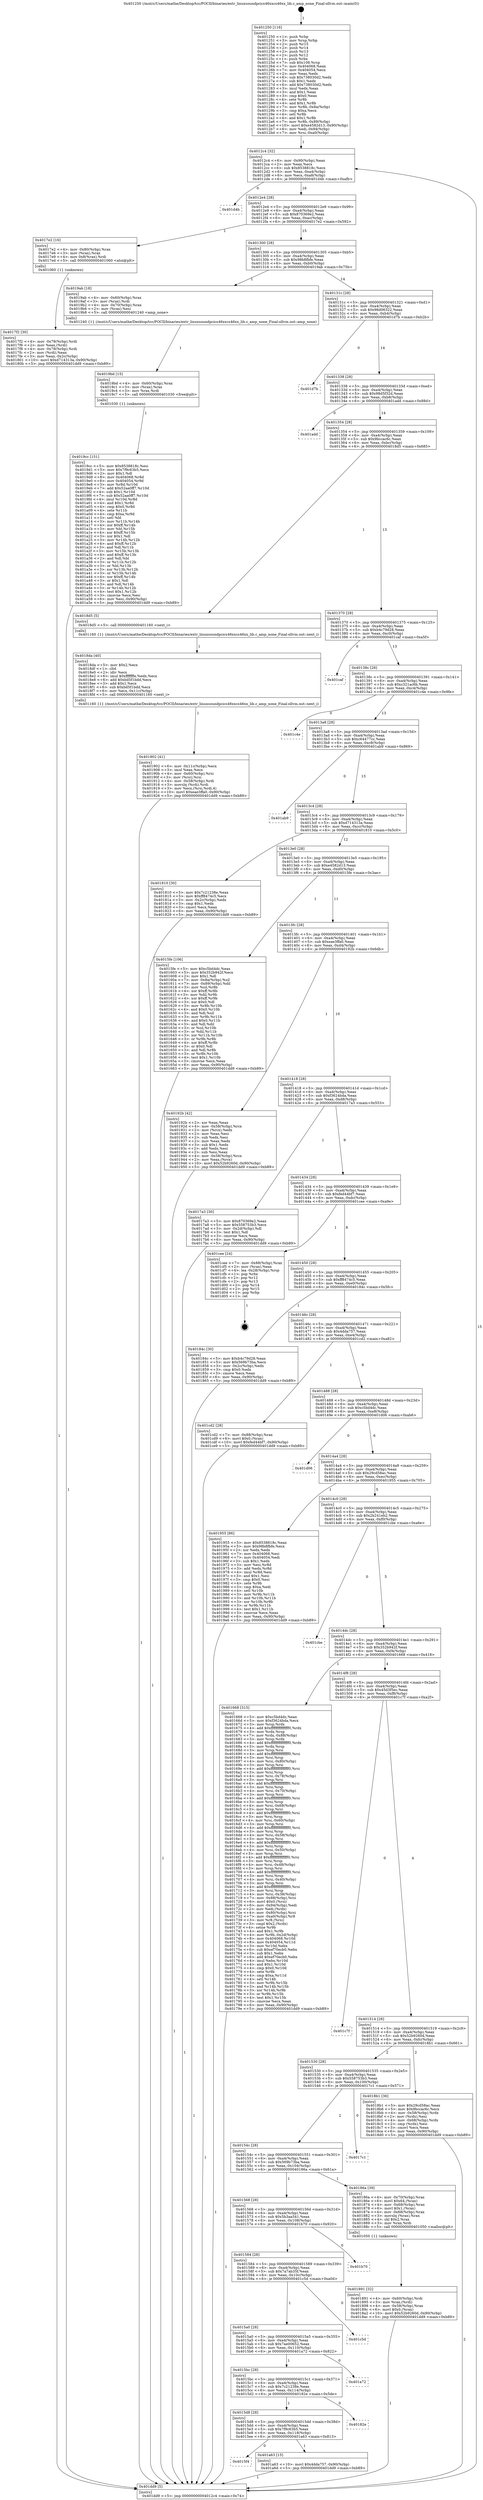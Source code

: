 digraph "0x401250" {
  label = "0x401250 (/mnt/c/Users/mathe/Desktop/tcc/POCII/binaries/extr_linuxsoundpcics46xxcs46xx_lib.c_amp_none_Final-ollvm.out::main(0))"
  labelloc = "t"
  node[shape=record]

  Entry [label="",width=0.3,height=0.3,shape=circle,fillcolor=black,style=filled]
  "0x4012c4" [label="{
     0x4012c4 [32]\l
     | [instrs]\l
     &nbsp;&nbsp;0x4012c4 \<+6\>: mov -0x90(%rbp),%eax\l
     &nbsp;&nbsp;0x4012ca \<+2\>: mov %eax,%ecx\l
     &nbsp;&nbsp;0x4012cc \<+6\>: sub $0x8538818c,%ecx\l
     &nbsp;&nbsp;0x4012d2 \<+6\>: mov %eax,-0xa4(%rbp)\l
     &nbsp;&nbsp;0x4012d8 \<+6\>: mov %ecx,-0xa8(%rbp)\l
     &nbsp;&nbsp;0x4012de \<+6\>: je 0000000000401d4b \<main+0xafb\>\l
  }"]
  "0x401d4b" [label="{
     0x401d4b\l
  }", style=dashed]
  "0x4012e4" [label="{
     0x4012e4 [28]\l
     | [instrs]\l
     &nbsp;&nbsp;0x4012e4 \<+5\>: jmp 00000000004012e9 \<main+0x99\>\l
     &nbsp;&nbsp;0x4012e9 \<+6\>: mov -0xa4(%rbp),%eax\l
     &nbsp;&nbsp;0x4012ef \<+5\>: sub $0x870369e2,%eax\l
     &nbsp;&nbsp;0x4012f4 \<+6\>: mov %eax,-0xac(%rbp)\l
     &nbsp;&nbsp;0x4012fa \<+6\>: je 00000000004017e2 \<main+0x592\>\l
  }"]
  Exit [label="",width=0.3,height=0.3,shape=circle,fillcolor=black,style=filled,peripheries=2]
  "0x4017e2" [label="{
     0x4017e2 [16]\l
     | [instrs]\l
     &nbsp;&nbsp;0x4017e2 \<+4\>: mov -0x80(%rbp),%rax\l
     &nbsp;&nbsp;0x4017e6 \<+3\>: mov (%rax),%rax\l
     &nbsp;&nbsp;0x4017e9 \<+4\>: mov 0x8(%rax),%rdi\l
     &nbsp;&nbsp;0x4017ed \<+5\>: call 0000000000401060 \<atoi@plt\>\l
     | [calls]\l
     &nbsp;&nbsp;0x401060 \{1\} (unknown)\l
  }"]
  "0x401300" [label="{
     0x401300 [28]\l
     | [instrs]\l
     &nbsp;&nbsp;0x401300 \<+5\>: jmp 0000000000401305 \<main+0xb5\>\l
     &nbsp;&nbsp;0x401305 \<+6\>: mov -0xa4(%rbp),%eax\l
     &nbsp;&nbsp;0x40130b \<+5\>: sub $0x98b8fbfe,%eax\l
     &nbsp;&nbsp;0x401310 \<+6\>: mov %eax,-0xb0(%rbp)\l
     &nbsp;&nbsp;0x401316 \<+6\>: je 00000000004019ab \<main+0x75b\>\l
  }"]
  "0x4015f4" [label="{
     0x4015f4\l
  }", style=dashed]
  "0x4019ab" [label="{
     0x4019ab [18]\l
     | [instrs]\l
     &nbsp;&nbsp;0x4019ab \<+4\>: mov -0x60(%rbp),%rax\l
     &nbsp;&nbsp;0x4019af \<+3\>: mov (%rax),%rdi\l
     &nbsp;&nbsp;0x4019b2 \<+4\>: mov -0x70(%rbp),%rax\l
     &nbsp;&nbsp;0x4019b6 \<+2\>: mov (%rax),%esi\l
     &nbsp;&nbsp;0x4019b8 \<+5\>: call 0000000000401240 \<amp_none\>\l
     | [calls]\l
     &nbsp;&nbsp;0x401240 \{1\} (/mnt/c/Users/mathe/Desktop/tcc/POCII/binaries/extr_linuxsoundpcics46xxcs46xx_lib.c_amp_none_Final-ollvm.out::amp_none)\l
  }"]
  "0x40131c" [label="{
     0x40131c [28]\l
     | [instrs]\l
     &nbsp;&nbsp;0x40131c \<+5\>: jmp 0000000000401321 \<main+0xd1\>\l
     &nbsp;&nbsp;0x401321 \<+6\>: mov -0xa4(%rbp),%eax\l
     &nbsp;&nbsp;0x401327 \<+5\>: sub $0x98d06322,%eax\l
     &nbsp;&nbsp;0x40132c \<+6\>: mov %eax,-0xb4(%rbp)\l
     &nbsp;&nbsp;0x401332 \<+6\>: je 0000000000401d7b \<main+0xb2b\>\l
  }"]
  "0x401a63" [label="{
     0x401a63 [15]\l
     | [instrs]\l
     &nbsp;&nbsp;0x401a63 \<+10\>: movl $0x4dda757,-0x90(%rbp)\l
     &nbsp;&nbsp;0x401a6d \<+5\>: jmp 0000000000401dd9 \<main+0xb89\>\l
  }"]
  "0x401d7b" [label="{
     0x401d7b\l
  }", style=dashed]
  "0x401338" [label="{
     0x401338 [28]\l
     | [instrs]\l
     &nbsp;&nbsp;0x401338 \<+5\>: jmp 000000000040133d \<main+0xed\>\l
     &nbsp;&nbsp;0x40133d \<+6\>: mov -0xa4(%rbp),%eax\l
     &nbsp;&nbsp;0x401343 \<+5\>: sub $0x98d5f32d,%eax\l
     &nbsp;&nbsp;0x401348 \<+6\>: mov %eax,-0xb8(%rbp)\l
     &nbsp;&nbsp;0x40134e \<+6\>: je 0000000000401add \<main+0x88d\>\l
  }"]
  "0x4015d8" [label="{
     0x4015d8 [28]\l
     | [instrs]\l
     &nbsp;&nbsp;0x4015d8 \<+5\>: jmp 00000000004015dd \<main+0x38d\>\l
     &nbsp;&nbsp;0x4015dd \<+6\>: mov -0xa4(%rbp),%eax\l
     &nbsp;&nbsp;0x4015e3 \<+5\>: sub $0x7f9c63b5,%eax\l
     &nbsp;&nbsp;0x4015e8 \<+6\>: mov %eax,-0x118(%rbp)\l
     &nbsp;&nbsp;0x4015ee \<+6\>: je 0000000000401a63 \<main+0x813\>\l
  }"]
  "0x401add" [label="{
     0x401add\l
  }", style=dashed]
  "0x401354" [label="{
     0x401354 [28]\l
     | [instrs]\l
     &nbsp;&nbsp;0x401354 \<+5\>: jmp 0000000000401359 \<main+0x109\>\l
     &nbsp;&nbsp;0x401359 \<+6\>: mov -0xa4(%rbp),%eax\l
     &nbsp;&nbsp;0x40135f \<+5\>: sub $0x9bccac6c,%eax\l
     &nbsp;&nbsp;0x401364 \<+6\>: mov %eax,-0xbc(%rbp)\l
     &nbsp;&nbsp;0x40136a \<+6\>: je 00000000004018d5 \<main+0x685\>\l
  }"]
  "0x40182e" [label="{
     0x40182e\l
  }", style=dashed]
  "0x4018d5" [label="{
     0x4018d5 [5]\l
     | [instrs]\l
     &nbsp;&nbsp;0x4018d5 \<+5\>: call 0000000000401160 \<next_i\>\l
     | [calls]\l
     &nbsp;&nbsp;0x401160 \{1\} (/mnt/c/Users/mathe/Desktop/tcc/POCII/binaries/extr_linuxsoundpcics46xxcs46xx_lib.c_amp_none_Final-ollvm.out::next_i)\l
  }"]
  "0x401370" [label="{
     0x401370 [28]\l
     | [instrs]\l
     &nbsp;&nbsp;0x401370 \<+5\>: jmp 0000000000401375 \<main+0x125\>\l
     &nbsp;&nbsp;0x401375 \<+6\>: mov -0xa4(%rbp),%eax\l
     &nbsp;&nbsp;0x40137b \<+5\>: sub $0xb4c79d28,%eax\l
     &nbsp;&nbsp;0x401380 \<+6\>: mov %eax,-0xc0(%rbp)\l
     &nbsp;&nbsp;0x401386 \<+6\>: je 0000000000401caf \<main+0xa5f\>\l
  }"]
  "0x4015bc" [label="{
     0x4015bc [28]\l
     | [instrs]\l
     &nbsp;&nbsp;0x4015bc \<+5\>: jmp 00000000004015c1 \<main+0x371\>\l
     &nbsp;&nbsp;0x4015c1 \<+6\>: mov -0xa4(%rbp),%eax\l
     &nbsp;&nbsp;0x4015c7 \<+5\>: sub $0x7c21238e,%eax\l
     &nbsp;&nbsp;0x4015cc \<+6\>: mov %eax,-0x114(%rbp)\l
     &nbsp;&nbsp;0x4015d2 \<+6\>: je 000000000040182e \<main+0x5de\>\l
  }"]
  "0x401caf" [label="{
     0x401caf\l
  }", style=dashed]
  "0x40138c" [label="{
     0x40138c [28]\l
     | [instrs]\l
     &nbsp;&nbsp;0x40138c \<+5\>: jmp 0000000000401391 \<main+0x141\>\l
     &nbsp;&nbsp;0x401391 \<+6\>: mov -0xa4(%rbp),%eax\l
     &nbsp;&nbsp;0x401397 \<+5\>: sub $0xc321ac6b,%eax\l
     &nbsp;&nbsp;0x40139c \<+6\>: mov %eax,-0xc4(%rbp)\l
     &nbsp;&nbsp;0x4013a2 \<+6\>: je 0000000000401c4e \<main+0x9fe\>\l
  }"]
  "0x401a72" [label="{
     0x401a72\l
  }", style=dashed]
  "0x401c4e" [label="{
     0x401c4e\l
  }", style=dashed]
  "0x4013a8" [label="{
     0x4013a8 [28]\l
     | [instrs]\l
     &nbsp;&nbsp;0x4013a8 \<+5\>: jmp 00000000004013ad \<main+0x15d\>\l
     &nbsp;&nbsp;0x4013ad \<+6\>: mov -0xa4(%rbp),%eax\l
     &nbsp;&nbsp;0x4013b3 \<+5\>: sub $0xc64477cc,%eax\l
     &nbsp;&nbsp;0x4013b8 \<+6\>: mov %eax,-0xc8(%rbp)\l
     &nbsp;&nbsp;0x4013be \<+6\>: je 0000000000401ab9 \<main+0x869\>\l
  }"]
  "0x4015a0" [label="{
     0x4015a0 [28]\l
     | [instrs]\l
     &nbsp;&nbsp;0x4015a0 \<+5\>: jmp 00000000004015a5 \<main+0x355\>\l
     &nbsp;&nbsp;0x4015a5 \<+6\>: mov -0xa4(%rbp),%eax\l
     &nbsp;&nbsp;0x4015ab \<+5\>: sub $0x7ae00652,%eax\l
     &nbsp;&nbsp;0x4015b0 \<+6\>: mov %eax,-0x110(%rbp)\l
     &nbsp;&nbsp;0x4015b6 \<+6\>: je 0000000000401a72 \<main+0x822\>\l
  }"]
  "0x401ab9" [label="{
     0x401ab9\l
  }", style=dashed]
  "0x4013c4" [label="{
     0x4013c4 [28]\l
     | [instrs]\l
     &nbsp;&nbsp;0x4013c4 \<+5\>: jmp 00000000004013c9 \<main+0x179\>\l
     &nbsp;&nbsp;0x4013c9 \<+6\>: mov -0xa4(%rbp),%eax\l
     &nbsp;&nbsp;0x4013cf \<+5\>: sub $0xd714313a,%eax\l
     &nbsp;&nbsp;0x4013d4 \<+6\>: mov %eax,-0xcc(%rbp)\l
     &nbsp;&nbsp;0x4013da \<+6\>: je 0000000000401810 \<main+0x5c0\>\l
  }"]
  "0x401c5d" [label="{
     0x401c5d\l
  }", style=dashed]
  "0x401810" [label="{
     0x401810 [30]\l
     | [instrs]\l
     &nbsp;&nbsp;0x401810 \<+5\>: mov $0x7c21238e,%eax\l
     &nbsp;&nbsp;0x401815 \<+5\>: mov $0xff8474c5,%ecx\l
     &nbsp;&nbsp;0x40181a \<+3\>: mov -0x2c(%rbp),%edx\l
     &nbsp;&nbsp;0x40181d \<+3\>: cmp $0x1,%edx\l
     &nbsp;&nbsp;0x401820 \<+3\>: cmovl %ecx,%eax\l
     &nbsp;&nbsp;0x401823 \<+6\>: mov %eax,-0x90(%rbp)\l
     &nbsp;&nbsp;0x401829 \<+5\>: jmp 0000000000401dd9 \<main+0xb89\>\l
  }"]
  "0x4013e0" [label="{
     0x4013e0 [28]\l
     | [instrs]\l
     &nbsp;&nbsp;0x4013e0 \<+5\>: jmp 00000000004013e5 \<main+0x195\>\l
     &nbsp;&nbsp;0x4013e5 \<+6\>: mov -0xa4(%rbp),%eax\l
     &nbsp;&nbsp;0x4013eb \<+5\>: sub $0xe4582d13,%eax\l
     &nbsp;&nbsp;0x4013f0 \<+6\>: mov %eax,-0xd0(%rbp)\l
     &nbsp;&nbsp;0x4013f6 \<+6\>: je 00000000004015fe \<main+0x3ae\>\l
  }"]
  "0x401584" [label="{
     0x401584 [28]\l
     | [instrs]\l
     &nbsp;&nbsp;0x401584 \<+5\>: jmp 0000000000401589 \<main+0x339\>\l
     &nbsp;&nbsp;0x401589 \<+6\>: mov -0xa4(%rbp),%eax\l
     &nbsp;&nbsp;0x40158f \<+5\>: sub $0x7a7ab35f,%eax\l
     &nbsp;&nbsp;0x401594 \<+6\>: mov %eax,-0x10c(%rbp)\l
     &nbsp;&nbsp;0x40159a \<+6\>: je 0000000000401c5d \<main+0xa0d\>\l
  }"]
  "0x4015fe" [label="{
     0x4015fe [106]\l
     | [instrs]\l
     &nbsp;&nbsp;0x4015fe \<+5\>: mov $0xc5bd4dc,%eax\l
     &nbsp;&nbsp;0x401603 \<+5\>: mov $0x352b942f,%ecx\l
     &nbsp;&nbsp;0x401608 \<+2\>: mov $0x1,%dl\l
     &nbsp;&nbsp;0x40160a \<+7\>: mov -0x8a(%rbp),%sil\l
     &nbsp;&nbsp;0x401611 \<+7\>: mov -0x89(%rbp),%dil\l
     &nbsp;&nbsp;0x401618 \<+3\>: mov %sil,%r8b\l
     &nbsp;&nbsp;0x40161b \<+4\>: xor $0xff,%r8b\l
     &nbsp;&nbsp;0x40161f \<+3\>: mov %dil,%r9b\l
     &nbsp;&nbsp;0x401622 \<+4\>: xor $0xff,%r9b\l
     &nbsp;&nbsp;0x401626 \<+3\>: xor $0x0,%dl\l
     &nbsp;&nbsp;0x401629 \<+3\>: mov %r8b,%r10b\l
     &nbsp;&nbsp;0x40162c \<+4\>: and $0x0,%r10b\l
     &nbsp;&nbsp;0x401630 \<+3\>: and %dl,%sil\l
     &nbsp;&nbsp;0x401633 \<+3\>: mov %r9b,%r11b\l
     &nbsp;&nbsp;0x401636 \<+4\>: and $0x0,%r11b\l
     &nbsp;&nbsp;0x40163a \<+3\>: and %dl,%dil\l
     &nbsp;&nbsp;0x40163d \<+3\>: or %sil,%r10b\l
     &nbsp;&nbsp;0x401640 \<+3\>: or %dil,%r11b\l
     &nbsp;&nbsp;0x401643 \<+3\>: xor %r11b,%r10b\l
     &nbsp;&nbsp;0x401646 \<+3\>: or %r9b,%r8b\l
     &nbsp;&nbsp;0x401649 \<+4\>: xor $0xff,%r8b\l
     &nbsp;&nbsp;0x40164d \<+3\>: or $0x0,%dl\l
     &nbsp;&nbsp;0x401650 \<+3\>: and %dl,%r8b\l
     &nbsp;&nbsp;0x401653 \<+3\>: or %r8b,%r10b\l
     &nbsp;&nbsp;0x401656 \<+4\>: test $0x1,%r10b\l
     &nbsp;&nbsp;0x40165a \<+3\>: cmovne %ecx,%eax\l
     &nbsp;&nbsp;0x40165d \<+6\>: mov %eax,-0x90(%rbp)\l
     &nbsp;&nbsp;0x401663 \<+5\>: jmp 0000000000401dd9 \<main+0xb89\>\l
  }"]
  "0x4013fc" [label="{
     0x4013fc [28]\l
     | [instrs]\l
     &nbsp;&nbsp;0x4013fc \<+5\>: jmp 0000000000401401 \<main+0x1b1\>\l
     &nbsp;&nbsp;0x401401 \<+6\>: mov -0xa4(%rbp),%eax\l
     &nbsp;&nbsp;0x401407 \<+5\>: sub $0xeae3ffa0,%eax\l
     &nbsp;&nbsp;0x40140c \<+6\>: mov %eax,-0xd4(%rbp)\l
     &nbsp;&nbsp;0x401412 \<+6\>: je 000000000040192b \<main+0x6db\>\l
  }"]
  "0x401dd9" [label="{
     0x401dd9 [5]\l
     | [instrs]\l
     &nbsp;&nbsp;0x401dd9 \<+5\>: jmp 00000000004012c4 \<main+0x74\>\l
  }"]
  "0x401250" [label="{
     0x401250 [116]\l
     | [instrs]\l
     &nbsp;&nbsp;0x401250 \<+1\>: push %rbp\l
     &nbsp;&nbsp;0x401251 \<+3\>: mov %rsp,%rbp\l
     &nbsp;&nbsp;0x401254 \<+2\>: push %r15\l
     &nbsp;&nbsp;0x401256 \<+2\>: push %r14\l
     &nbsp;&nbsp;0x401258 \<+2\>: push %r13\l
     &nbsp;&nbsp;0x40125a \<+2\>: push %r12\l
     &nbsp;&nbsp;0x40125c \<+1\>: push %rbx\l
     &nbsp;&nbsp;0x40125d \<+7\>: sub $0x108,%rsp\l
     &nbsp;&nbsp;0x401264 \<+7\>: mov 0x404068,%eax\l
     &nbsp;&nbsp;0x40126b \<+7\>: mov 0x404054,%ecx\l
     &nbsp;&nbsp;0x401272 \<+2\>: mov %eax,%edx\l
     &nbsp;&nbsp;0x401274 \<+6\>: sub $0x738030d2,%edx\l
     &nbsp;&nbsp;0x40127a \<+3\>: sub $0x1,%edx\l
     &nbsp;&nbsp;0x40127d \<+6\>: add $0x738030d2,%edx\l
     &nbsp;&nbsp;0x401283 \<+3\>: imul %edx,%eax\l
     &nbsp;&nbsp;0x401286 \<+3\>: and $0x1,%eax\l
     &nbsp;&nbsp;0x401289 \<+3\>: cmp $0x0,%eax\l
     &nbsp;&nbsp;0x40128c \<+4\>: sete %r8b\l
     &nbsp;&nbsp;0x401290 \<+4\>: and $0x1,%r8b\l
     &nbsp;&nbsp;0x401294 \<+7\>: mov %r8b,-0x8a(%rbp)\l
     &nbsp;&nbsp;0x40129b \<+3\>: cmp $0xa,%ecx\l
     &nbsp;&nbsp;0x40129e \<+4\>: setl %r8b\l
     &nbsp;&nbsp;0x4012a2 \<+4\>: and $0x1,%r8b\l
     &nbsp;&nbsp;0x4012a6 \<+7\>: mov %r8b,-0x89(%rbp)\l
     &nbsp;&nbsp;0x4012ad \<+10\>: movl $0xe4582d13,-0x90(%rbp)\l
     &nbsp;&nbsp;0x4012b7 \<+6\>: mov %edi,-0x94(%rbp)\l
     &nbsp;&nbsp;0x4012bd \<+7\>: mov %rsi,-0xa0(%rbp)\l
  }"]
  "0x401b70" [label="{
     0x401b70\l
  }", style=dashed]
  "0x40192b" [label="{
     0x40192b [42]\l
     | [instrs]\l
     &nbsp;&nbsp;0x40192b \<+2\>: xor %eax,%eax\l
     &nbsp;&nbsp;0x40192d \<+4\>: mov -0x58(%rbp),%rcx\l
     &nbsp;&nbsp;0x401931 \<+2\>: mov (%rcx),%edx\l
     &nbsp;&nbsp;0x401933 \<+2\>: mov %eax,%esi\l
     &nbsp;&nbsp;0x401935 \<+2\>: sub %edx,%esi\l
     &nbsp;&nbsp;0x401937 \<+2\>: mov %eax,%edx\l
     &nbsp;&nbsp;0x401939 \<+3\>: sub $0x1,%edx\l
     &nbsp;&nbsp;0x40193c \<+2\>: add %edx,%esi\l
     &nbsp;&nbsp;0x40193e \<+2\>: sub %esi,%eax\l
     &nbsp;&nbsp;0x401940 \<+4\>: mov -0x58(%rbp),%rcx\l
     &nbsp;&nbsp;0x401944 \<+2\>: mov %eax,(%rcx)\l
     &nbsp;&nbsp;0x401946 \<+10\>: movl $0x52b9260d,-0x90(%rbp)\l
     &nbsp;&nbsp;0x401950 \<+5\>: jmp 0000000000401dd9 \<main+0xb89\>\l
  }"]
  "0x401418" [label="{
     0x401418 [28]\l
     | [instrs]\l
     &nbsp;&nbsp;0x401418 \<+5\>: jmp 000000000040141d \<main+0x1cd\>\l
     &nbsp;&nbsp;0x40141d \<+6\>: mov -0xa4(%rbp),%eax\l
     &nbsp;&nbsp;0x401423 \<+5\>: sub $0xf3624bda,%eax\l
     &nbsp;&nbsp;0x401428 \<+6\>: mov %eax,-0xd8(%rbp)\l
     &nbsp;&nbsp;0x40142e \<+6\>: je 00000000004017a3 \<main+0x553\>\l
  }"]
  "0x4019cc" [label="{
     0x4019cc [151]\l
     | [instrs]\l
     &nbsp;&nbsp;0x4019cc \<+5\>: mov $0x8538818c,%esi\l
     &nbsp;&nbsp;0x4019d1 \<+5\>: mov $0x7f9c63b5,%ecx\l
     &nbsp;&nbsp;0x4019d6 \<+2\>: mov $0x1,%dl\l
     &nbsp;&nbsp;0x4019d8 \<+8\>: mov 0x404068,%r8d\l
     &nbsp;&nbsp;0x4019e0 \<+8\>: mov 0x404054,%r9d\l
     &nbsp;&nbsp;0x4019e8 \<+3\>: mov %r8d,%r10d\l
     &nbsp;&nbsp;0x4019eb \<+7\>: add $0x52aa0ff7,%r10d\l
     &nbsp;&nbsp;0x4019f2 \<+4\>: sub $0x1,%r10d\l
     &nbsp;&nbsp;0x4019f6 \<+7\>: sub $0x52aa0ff7,%r10d\l
     &nbsp;&nbsp;0x4019fd \<+4\>: imul %r10d,%r8d\l
     &nbsp;&nbsp;0x401a01 \<+4\>: and $0x1,%r8d\l
     &nbsp;&nbsp;0x401a05 \<+4\>: cmp $0x0,%r8d\l
     &nbsp;&nbsp;0x401a09 \<+4\>: sete %r11b\l
     &nbsp;&nbsp;0x401a0d \<+4\>: cmp $0xa,%r9d\l
     &nbsp;&nbsp;0x401a11 \<+3\>: setl %bl\l
     &nbsp;&nbsp;0x401a14 \<+3\>: mov %r11b,%r14b\l
     &nbsp;&nbsp;0x401a17 \<+4\>: xor $0xff,%r14b\l
     &nbsp;&nbsp;0x401a1b \<+3\>: mov %bl,%r15b\l
     &nbsp;&nbsp;0x401a1e \<+4\>: xor $0xff,%r15b\l
     &nbsp;&nbsp;0x401a22 \<+3\>: xor $0x1,%dl\l
     &nbsp;&nbsp;0x401a25 \<+3\>: mov %r14b,%r12b\l
     &nbsp;&nbsp;0x401a28 \<+4\>: and $0xff,%r12b\l
     &nbsp;&nbsp;0x401a2c \<+3\>: and %dl,%r11b\l
     &nbsp;&nbsp;0x401a2f \<+3\>: mov %r15b,%r13b\l
     &nbsp;&nbsp;0x401a32 \<+4\>: and $0xff,%r13b\l
     &nbsp;&nbsp;0x401a36 \<+2\>: and %dl,%bl\l
     &nbsp;&nbsp;0x401a38 \<+3\>: or %r11b,%r12b\l
     &nbsp;&nbsp;0x401a3b \<+3\>: or %bl,%r13b\l
     &nbsp;&nbsp;0x401a3e \<+3\>: xor %r13b,%r12b\l
     &nbsp;&nbsp;0x401a41 \<+3\>: or %r15b,%r14b\l
     &nbsp;&nbsp;0x401a44 \<+4\>: xor $0xff,%r14b\l
     &nbsp;&nbsp;0x401a48 \<+3\>: or $0x1,%dl\l
     &nbsp;&nbsp;0x401a4b \<+3\>: and %dl,%r14b\l
     &nbsp;&nbsp;0x401a4e \<+3\>: or %r14b,%r12b\l
     &nbsp;&nbsp;0x401a51 \<+4\>: test $0x1,%r12b\l
     &nbsp;&nbsp;0x401a55 \<+3\>: cmovne %ecx,%esi\l
     &nbsp;&nbsp;0x401a58 \<+6\>: mov %esi,-0x90(%rbp)\l
     &nbsp;&nbsp;0x401a5e \<+5\>: jmp 0000000000401dd9 \<main+0xb89\>\l
  }"]
  "0x4017a3" [label="{
     0x4017a3 [30]\l
     | [instrs]\l
     &nbsp;&nbsp;0x4017a3 \<+5\>: mov $0x870369e2,%eax\l
     &nbsp;&nbsp;0x4017a8 \<+5\>: mov $0x558753b3,%ecx\l
     &nbsp;&nbsp;0x4017ad \<+3\>: mov -0x2d(%rbp),%dl\l
     &nbsp;&nbsp;0x4017b0 \<+3\>: test $0x1,%dl\l
     &nbsp;&nbsp;0x4017b3 \<+3\>: cmovne %ecx,%eax\l
     &nbsp;&nbsp;0x4017b6 \<+6\>: mov %eax,-0x90(%rbp)\l
     &nbsp;&nbsp;0x4017bc \<+5\>: jmp 0000000000401dd9 \<main+0xb89\>\l
  }"]
  "0x401434" [label="{
     0x401434 [28]\l
     | [instrs]\l
     &nbsp;&nbsp;0x401434 \<+5\>: jmp 0000000000401439 \<main+0x1e9\>\l
     &nbsp;&nbsp;0x401439 \<+6\>: mov -0xa4(%rbp),%eax\l
     &nbsp;&nbsp;0x40143f \<+5\>: sub $0xfed44bf7,%eax\l
     &nbsp;&nbsp;0x401444 \<+6\>: mov %eax,-0xdc(%rbp)\l
     &nbsp;&nbsp;0x40144a \<+6\>: je 0000000000401cee \<main+0xa9e\>\l
  }"]
  "0x4019bd" [label="{
     0x4019bd [15]\l
     | [instrs]\l
     &nbsp;&nbsp;0x4019bd \<+4\>: mov -0x60(%rbp),%rax\l
     &nbsp;&nbsp;0x4019c1 \<+3\>: mov (%rax),%rax\l
     &nbsp;&nbsp;0x4019c4 \<+3\>: mov %rax,%rdi\l
     &nbsp;&nbsp;0x4019c7 \<+5\>: call 0000000000401030 \<free@plt\>\l
     | [calls]\l
     &nbsp;&nbsp;0x401030 \{1\} (unknown)\l
  }"]
  "0x401cee" [label="{
     0x401cee [24]\l
     | [instrs]\l
     &nbsp;&nbsp;0x401cee \<+7\>: mov -0x88(%rbp),%rax\l
     &nbsp;&nbsp;0x401cf5 \<+2\>: mov (%rax),%eax\l
     &nbsp;&nbsp;0x401cf7 \<+4\>: lea -0x28(%rbp),%rsp\l
     &nbsp;&nbsp;0x401cfb \<+1\>: pop %rbx\l
     &nbsp;&nbsp;0x401cfc \<+2\>: pop %r12\l
     &nbsp;&nbsp;0x401cfe \<+2\>: pop %r13\l
     &nbsp;&nbsp;0x401d00 \<+2\>: pop %r14\l
     &nbsp;&nbsp;0x401d02 \<+2\>: pop %r15\l
     &nbsp;&nbsp;0x401d04 \<+1\>: pop %rbp\l
     &nbsp;&nbsp;0x401d05 \<+1\>: ret\l
  }"]
  "0x401450" [label="{
     0x401450 [28]\l
     | [instrs]\l
     &nbsp;&nbsp;0x401450 \<+5\>: jmp 0000000000401455 \<main+0x205\>\l
     &nbsp;&nbsp;0x401455 \<+6\>: mov -0xa4(%rbp),%eax\l
     &nbsp;&nbsp;0x40145b \<+5\>: sub $0xff8474c5,%eax\l
     &nbsp;&nbsp;0x401460 \<+6\>: mov %eax,-0xe0(%rbp)\l
     &nbsp;&nbsp;0x401466 \<+6\>: je 000000000040184c \<main+0x5fc\>\l
  }"]
  "0x401902" [label="{
     0x401902 [41]\l
     | [instrs]\l
     &nbsp;&nbsp;0x401902 \<+6\>: mov -0x11c(%rbp),%ecx\l
     &nbsp;&nbsp;0x401908 \<+3\>: imul %eax,%ecx\l
     &nbsp;&nbsp;0x40190b \<+4\>: mov -0x60(%rbp),%rsi\l
     &nbsp;&nbsp;0x40190f \<+3\>: mov (%rsi),%rsi\l
     &nbsp;&nbsp;0x401912 \<+4\>: mov -0x58(%rbp),%rdi\l
     &nbsp;&nbsp;0x401916 \<+3\>: movslq (%rdi),%rdi\l
     &nbsp;&nbsp;0x401919 \<+3\>: mov %ecx,(%rsi,%rdi,4)\l
     &nbsp;&nbsp;0x40191c \<+10\>: movl $0xeae3ffa0,-0x90(%rbp)\l
     &nbsp;&nbsp;0x401926 \<+5\>: jmp 0000000000401dd9 \<main+0xb89\>\l
  }"]
  "0x40184c" [label="{
     0x40184c [30]\l
     | [instrs]\l
     &nbsp;&nbsp;0x40184c \<+5\>: mov $0xb4c79d28,%eax\l
     &nbsp;&nbsp;0x401851 \<+5\>: mov $0x569b73ba,%ecx\l
     &nbsp;&nbsp;0x401856 \<+3\>: mov -0x2c(%rbp),%edx\l
     &nbsp;&nbsp;0x401859 \<+3\>: cmp $0x0,%edx\l
     &nbsp;&nbsp;0x40185c \<+3\>: cmove %ecx,%eax\l
     &nbsp;&nbsp;0x40185f \<+6\>: mov %eax,-0x90(%rbp)\l
     &nbsp;&nbsp;0x401865 \<+5\>: jmp 0000000000401dd9 \<main+0xb89\>\l
  }"]
  "0x40146c" [label="{
     0x40146c [28]\l
     | [instrs]\l
     &nbsp;&nbsp;0x40146c \<+5\>: jmp 0000000000401471 \<main+0x221\>\l
     &nbsp;&nbsp;0x401471 \<+6\>: mov -0xa4(%rbp),%eax\l
     &nbsp;&nbsp;0x401477 \<+5\>: sub $0x4dda757,%eax\l
     &nbsp;&nbsp;0x40147c \<+6\>: mov %eax,-0xe4(%rbp)\l
     &nbsp;&nbsp;0x401482 \<+6\>: je 0000000000401cd2 \<main+0xa82\>\l
  }"]
  "0x4018da" [label="{
     0x4018da [40]\l
     | [instrs]\l
     &nbsp;&nbsp;0x4018da \<+5\>: mov $0x2,%ecx\l
     &nbsp;&nbsp;0x4018df \<+1\>: cltd\l
     &nbsp;&nbsp;0x4018e0 \<+2\>: idiv %ecx\l
     &nbsp;&nbsp;0x4018e2 \<+6\>: imul $0xfffffffe,%edx,%ecx\l
     &nbsp;&nbsp;0x4018e8 \<+6\>: add $0xbd5f1bdd,%ecx\l
     &nbsp;&nbsp;0x4018ee \<+3\>: add $0x1,%ecx\l
     &nbsp;&nbsp;0x4018f1 \<+6\>: sub $0xbd5f1bdd,%ecx\l
     &nbsp;&nbsp;0x4018f7 \<+6\>: mov %ecx,-0x11c(%rbp)\l
     &nbsp;&nbsp;0x4018fd \<+5\>: call 0000000000401160 \<next_i\>\l
     | [calls]\l
     &nbsp;&nbsp;0x401160 \{1\} (/mnt/c/Users/mathe/Desktop/tcc/POCII/binaries/extr_linuxsoundpcics46xxcs46xx_lib.c_amp_none_Final-ollvm.out::next_i)\l
  }"]
  "0x401cd2" [label="{
     0x401cd2 [28]\l
     | [instrs]\l
     &nbsp;&nbsp;0x401cd2 \<+7\>: mov -0x88(%rbp),%rax\l
     &nbsp;&nbsp;0x401cd9 \<+6\>: movl $0x0,(%rax)\l
     &nbsp;&nbsp;0x401cdf \<+10\>: movl $0xfed44bf7,-0x90(%rbp)\l
     &nbsp;&nbsp;0x401ce9 \<+5\>: jmp 0000000000401dd9 \<main+0xb89\>\l
  }"]
  "0x401488" [label="{
     0x401488 [28]\l
     | [instrs]\l
     &nbsp;&nbsp;0x401488 \<+5\>: jmp 000000000040148d \<main+0x23d\>\l
     &nbsp;&nbsp;0x40148d \<+6\>: mov -0xa4(%rbp),%eax\l
     &nbsp;&nbsp;0x401493 \<+5\>: sub $0xc5bd4dc,%eax\l
     &nbsp;&nbsp;0x401498 \<+6\>: mov %eax,-0xe8(%rbp)\l
     &nbsp;&nbsp;0x40149e \<+6\>: je 0000000000401d06 \<main+0xab6\>\l
  }"]
  "0x401891" [label="{
     0x401891 [32]\l
     | [instrs]\l
     &nbsp;&nbsp;0x401891 \<+4\>: mov -0x60(%rbp),%rdi\l
     &nbsp;&nbsp;0x401895 \<+3\>: mov %rax,(%rdi)\l
     &nbsp;&nbsp;0x401898 \<+4\>: mov -0x58(%rbp),%rax\l
     &nbsp;&nbsp;0x40189c \<+6\>: movl $0x0,(%rax)\l
     &nbsp;&nbsp;0x4018a2 \<+10\>: movl $0x52b9260d,-0x90(%rbp)\l
     &nbsp;&nbsp;0x4018ac \<+5\>: jmp 0000000000401dd9 \<main+0xb89\>\l
  }"]
  "0x401d06" [label="{
     0x401d06\l
  }", style=dashed]
  "0x4014a4" [label="{
     0x4014a4 [28]\l
     | [instrs]\l
     &nbsp;&nbsp;0x4014a4 \<+5\>: jmp 00000000004014a9 \<main+0x259\>\l
     &nbsp;&nbsp;0x4014a9 \<+6\>: mov -0xa4(%rbp),%eax\l
     &nbsp;&nbsp;0x4014af \<+5\>: sub $0x29cd58ac,%eax\l
     &nbsp;&nbsp;0x4014b4 \<+6\>: mov %eax,-0xec(%rbp)\l
     &nbsp;&nbsp;0x4014ba \<+6\>: je 0000000000401955 \<main+0x705\>\l
  }"]
  "0x401568" [label="{
     0x401568 [28]\l
     | [instrs]\l
     &nbsp;&nbsp;0x401568 \<+5\>: jmp 000000000040156d \<main+0x31d\>\l
     &nbsp;&nbsp;0x40156d \<+6\>: mov -0xa4(%rbp),%eax\l
     &nbsp;&nbsp;0x401573 \<+5\>: sub $0x5b3aa541,%eax\l
     &nbsp;&nbsp;0x401578 \<+6\>: mov %eax,-0x108(%rbp)\l
     &nbsp;&nbsp;0x40157e \<+6\>: je 0000000000401b70 \<main+0x920\>\l
  }"]
  "0x401955" [label="{
     0x401955 [86]\l
     | [instrs]\l
     &nbsp;&nbsp;0x401955 \<+5\>: mov $0x8538818c,%eax\l
     &nbsp;&nbsp;0x40195a \<+5\>: mov $0x98b8fbfe,%ecx\l
     &nbsp;&nbsp;0x40195f \<+2\>: xor %edx,%edx\l
     &nbsp;&nbsp;0x401961 \<+7\>: mov 0x404068,%esi\l
     &nbsp;&nbsp;0x401968 \<+7\>: mov 0x404054,%edi\l
     &nbsp;&nbsp;0x40196f \<+3\>: sub $0x1,%edx\l
     &nbsp;&nbsp;0x401972 \<+3\>: mov %esi,%r8d\l
     &nbsp;&nbsp;0x401975 \<+3\>: add %edx,%r8d\l
     &nbsp;&nbsp;0x401978 \<+4\>: imul %r8d,%esi\l
     &nbsp;&nbsp;0x40197c \<+3\>: and $0x1,%esi\l
     &nbsp;&nbsp;0x40197f \<+3\>: cmp $0x0,%esi\l
     &nbsp;&nbsp;0x401982 \<+4\>: sete %r9b\l
     &nbsp;&nbsp;0x401986 \<+3\>: cmp $0xa,%edi\l
     &nbsp;&nbsp;0x401989 \<+4\>: setl %r10b\l
     &nbsp;&nbsp;0x40198d \<+3\>: mov %r9b,%r11b\l
     &nbsp;&nbsp;0x401990 \<+3\>: and %r10b,%r11b\l
     &nbsp;&nbsp;0x401993 \<+3\>: xor %r10b,%r9b\l
     &nbsp;&nbsp;0x401996 \<+3\>: or %r9b,%r11b\l
     &nbsp;&nbsp;0x401999 \<+4\>: test $0x1,%r11b\l
     &nbsp;&nbsp;0x40199d \<+3\>: cmovne %ecx,%eax\l
     &nbsp;&nbsp;0x4019a0 \<+6\>: mov %eax,-0x90(%rbp)\l
     &nbsp;&nbsp;0x4019a6 \<+5\>: jmp 0000000000401dd9 \<main+0xb89\>\l
  }"]
  "0x4014c0" [label="{
     0x4014c0 [28]\l
     | [instrs]\l
     &nbsp;&nbsp;0x4014c0 \<+5\>: jmp 00000000004014c5 \<main+0x275\>\l
     &nbsp;&nbsp;0x4014c5 \<+6\>: mov -0xa4(%rbp),%eax\l
     &nbsp;&nbsp;0x4014cb \<+5\>: sub $0x2b241eb2,%eax\l
     &nbsp;&nbsp;0x4014d0 \<+6\>: mov %eax,-0xf0(%rbp)\l
     &nbsp;&nbsp;0x4014d6 \<+6\>: je 0000000000401cbe \<main+0xa6e\>\l
  }"]
  "0x40186a" [label="{
     0x40186a [39]\l
     | [instrs]\l
     &nbsp;&nbsp;0x40186a \<+4\>: mov -0x70(%rbp),%rax\l
     &nbsp;&nbsp;0x40186e \<+6\>: movl $0x64,(%rax)\l
     &nbsp;&nbsp;0x401874 \<+4\>: mov -0x68(%rbp),%rax\l
     &nbsp;&nbsp;0x401878 \<+6\>: movl $0x1,(%rax)\l
     &nbsp;&nbsp;0x40187e \<+4\>: mov -0x68(%rbp),%rax\l
     &nbsp;&nbsp;0x401882 \<+3\>: movslq (%rax),%rax\l
     &nbsp;&nbsp;0x401885 \<+4\>: shl $0x2,%rax\l
     &nbsp;&nbsp;0x401889 \<+3\>: mov %rax,%rdi\l
     &nbsp;&nbsp;0x40188c \<+5\>: call 0000000000401050 \<malloc@plt\>\l
     | [calls]\l
     &nbsp;&nbsp;0x401050 \{1\} (unknown)\l
  }"]
  "0x401cbe" [label="{
     0x401cbe\l
  }", style=dashed]
  "0x4014dc" [label="{
     0x4014dc [28]\l
     | [instrs]\l
     &nbsp;&nbsp;0x4014dc \<+5\>: jmp 00000000004014e1 \<main+0x291\>\l
     &nbsp;&nbsp;0x4014e1 \<+6\>: mov -0xa4(%rbp),%eax\l
     &nbsp;&nbsp;0x4014e7 \<+5\>: sub $0x352b942f,%eax\l
     &nbsp;&nbsp;0x4014ec \<+6\>: mov %eax,-0xf4(%rbp)\l
     &nbsp;&nbsp;0x4014f2 \<+6\>: je 0000000000401668 \<main+0x418\>\l
  }"]
  "0x40154c" [label="{
     0x40154c [28]\l
     | [instrs]\l
     &nbsp;&nbsp;0x40154c \<+5\>: jmp 0000000000401551 \<main+0x301\>\l
     &nbsp;&nbsp;0x401551 \<+6\>: mov -0xa4(%rbp),%eax\l
     &nbsp;&nbsp;0x401557 \<+5\>: sub $0x569b73ba,%eax\l
     &nbsp;&nbsp;0x40155c \<+6\>: mov %eax,-0x104(%rbp)\l
     &nbsp;&nbsp;0x401562 \<+6\>: je 000000000040186a \<main+0x61a\>\l
  }"]
  "0x401668" [label="{
     0x401668 [315]\l
     | [instrs]\l
     &nbsp;&nbsp;0x401668 \<+5\>: mov $0xc5bd4dc,%eax\l
     &nbsp;&nbsp;0x40166d \<+5\>: mov $0xf3624bda,%ecx\l
     &nbsp;&nbsp;0x401672 \<+3\>: mov %rsp,%rdx\l
     &nbsp;&nbsp;0x401675 \<+4\>: add $0xfffffffffffffff0,%rdx\l
     &nbsp;&nbsp;0x401679 \<+3\>: mov %rdx,%rsp\l
     &nbsp;&nbsp;0x40167c \<+7\>: mov %rdx,-0x88(%rbp)\l
     &nbsp;&nbsp;0x401683 \<+3\>: mov %rsp,%rdx\l
     &nbsp;&nbsp;0x401686 \<+4\>: add $0xfffffffffffffff0,%rdx\l
     &nbsp;&nbsp;0x40168a \<+3\>: mov %rdx,%rsp\l
     &nbsp;&nbsp;0x40168d \<+3\>: mov %rsp,%rsi\l
     &nbsp;&nbsp;0x401690 \<+4\>: add $0xfffffffffffffff0,%rsi\l
     &nbsp;&nbsp;0x401694 \<+3\>: mov %rsi,%rsp\l
     &nbsp;&nbsp;0x401697 \<+4\>: mov %rsi,-0x80(%rbp)\l
     &nbsp;&nbsp;0x40169b \<+3\>: mov %rsp,%rsi\l
     &nbsp;&nbsp;0x40169e \<+4\>: add $0xfffffffffffffff0,%rsi\l
     &nbsp;&nbsp;0x4016a2 \<+3\>: mov %rsi,%rsp\l
     &nbsp;&nbsp;0x4016a5 \<+4\>: mov %rsi,-0x78(%rbp)\l
     &nbsp;&nbsp;0x4016a9 \<+3\>: mov %rsp,%rsi\l
     &nbsp;&nbsp;0x4016ac \<+4\>: add $0xfffffffffffffff0,%rsi\l
     &nbsp;&nbsp;0x4016b0 \<+3\>: mov %rsi,%rsp\l
     &nbsp;&nbsp;0x4016b3 \<+4\>: mov %rsi,-0x70(%rbp)\l
     &nbsp;&nbsp;0x4016b7 \<+3\>: mov %rsp,%rsi\l
     &nbsp;&nbsp;0x4016ba \<+4\>: add $0xfffffffffffffff0,%rsi\l
     &nbsp;&nbsp;0x4016be \<+3\>: mov %rsi,%rsp\l
     &nbsp;&nbsp;0x4016c1 \<+4\>: mov %rsi,-0x68(%rbp)\l
     &nbsp;&nbsp;0x4016c5 \<+3\>: mov %rsp,%rsi\l
     &nbsp;&nbsp;0x4016c8 \<+4\>: add $0xfffffffffffffff0,%rsi\l
     &nbsp;&nbsp;0x4016cc \<+3\>: mov %rsi,%rsp\l
     &nbsp;&nbsp;0x4016cf \<+4\>: mov %rsi,-0x60(%rbp)\l
     &nbsp;&nbsp;0x4016d3 \<+3\>: mov %rsp,%rsi\l
     &nbsp;&nbsp;0x4016d6 \<+4\>: add $0xfffffffffffffff0,%rsi\l
     &nbsp;&nbsp;0x4016da \<+3\>: mov %rsi,%rsp\l
     &nbsp;&nbsp;0x4016dd \<+4\>: mov %rsi,-0x58(%rbp)\l
     &nbsp;&nbsp;0x4016e1 \<+3\>: mov %rsp,%rsi\l
     &nbsp;&nbsp;0x4016e4 \<+4\>: add $0xfffffffffffffff0,%rsi\l
     &nbsp;&nbsp;0x4016e8 \<+3\>: mov %rsi,%rsp\l
     &nbsp;&nbsp;0x4016eb \<+4\>: mov %rsi,-0x50(%rbp)\l
     &nbsp;&nbsp;0x4016ef \<+3\>: mov %rsp,%rsi\l
     &nbsp;&nbsp;0x4016f2 \<+4\>: add $0xfffffffffffffff0,%rsi\l
     &nbsp;&nbsp;0x4016f6 \<+3\>: mov %rsi,%rsp\l
     &nbsp;&nbsp;0x4016f9 \<+4\>: mov %rsi,-0x48(%rbp)\l
     &nbsp;&nbsp;0x4016fd \<+3\>: mov %rsp,%rsi\l
     &nbsp;&nbsp;0x401700 \<+4\>: add $0xfffffffffffffff0,%rsi\l
     &nbsp;&nbsp;0x401704 \<+3\>: mov %rsi,%rsp\l
     &nbsp;&nbsp;0x401707 \<+4\>: mov %rsi,-0x40(%rbp)\l
     &nbsp;&nbsp;0x40170b \<+3\>: mov %rsp,%rsi\l
     &nbsp;&nbsp;0x40170e \<+4\>: add $0xfffffffffffffff0,%rsi\l
     &nbsp;&nbsp;0x401712 \<+3\>: mov %rsi,%rsp\l
     &nbsp;&nbsp;0x401715 \<+4\>: mov %rsi,-0x38(%rbp)\l
     &nbsp;&nbsp;0x401719 \<+7\>: mov -0x88(%rbp),%rsi\l
     &nbsp;&nbsp;0x401720 \<+6\>: movl $0x0,(%rsi)\l
     &nbsp;&nbsp;0x401726 \<+6\>: mov -0x94(%rbp),%edi\l
     &nbsp;&nbsp;0x40172c \<+2\>: mov %edi,(%rdx)\l
     &nbsp;&nbsp;0x40172e \<+4\>: mov -0x80(%rbp),%rsi\l
     &nbsp;&nbsp;0x401732 \<+7\>: mov -0xa0(%rbp),%r8\l
     &nbsp;&nbsp;0x401739 \<+3\>: mov %r8,(%rsi)\l
     &nbsp;&nbsp;0x40173c \<+3\>: cmpl $0x2,(%rdx)\l
     &nbsp;&nbsp;0x40173f \<+4\>: setne %r9b\l
     &nbsp;&nbsp;0x401743 \<+4\>: and $0x1,%r9b\l
     &nbsp;&nbsp;0x401747 \<+4\>: mov %r9b,-0x2d(%rbp)\l
     &nbsp;&nbsp;0x40174b \<+8\>: mov 0x404068,%r10d\l
     &nbsp;&nbsp;0x401753 \<+8\>: mov 0x404054,%r11d\l
     &nbsp;&nbsp;0x40175b \<+3\>: mov %r10d,%ebx\l
     &nbsp;&nbsp;0x40175e \<+6\>: sub $0xef70ecb0,%ebx\l
     &nbsp;&nbsp;0x401764 \<+3\>: sub $0x1,%ebx\l
     &nbsp;&nbsp;0x401767 \<+6\>: add $0xef70ecb0,%ebx\l
     &nbsp;&nbsp;0x40176d \<+4\>: imul %ebx,%r10d\l
     &nbsp;&nbsp;0x401771 \<+4\>: and $0x1,%r10d\l
     &nbsp;&nbsp;0x401775 \<+4\>: cmp $0x0,%r10d\l
     &nbsp;&nbsp;0x401779 \<+4\>: sete %r9b\l
     &nbsp;&nbsp;0x40177d \<+4\>: cmp $0xa,%r11d\l
     &nbsp;&nbsp;0x401781 \<+4\>: setl %r14b\l
     &nbsp;&nbsp;0x401785 \<+3\>: mov %r9b,%r15b\l
     &nbsp;&nbsp;0x401788 \<+3\>: and %r14b,%r15b\l
     &nbsp;&nbsp;0x40178b \<+3\>: xor %r14b,%r9b\l
     &nbsp;&nbsp;0x40178e \<+3\>: or %r9b,%r15b\l
     &nbsp;&nbsp;0x401791 \<+4\>: test $0x1,%r15b\l
     &nbsp;&nbsp;0x401795 \<+3\>: cmovne %ecx,%eax\l
     &nbsp;&nbsp;0x401798 \<+6\>: mov %eax,-0x90(%rbp)\l
     &nbsp;&nbsp;0x40179e \<+5\>: jmp 0000000000401dd9 \<main+0xb89\>\l
  }"]
  "0x4014f8" [label="{
     0x4014f8 [28]\l
     | [instrs]\l
     &nbsp;&nbsp;0x4014f8 \<+5\>: jmp 00000000004014fd \<main+0x2ad\>\l
     &nbsp;&nbsp;0x4014fd \<+6\>: mov -0xa4(%rbp),%eax\l
     &nbsp;&nbsp;0x401503 \<+5\>: sub $0x45d3f5ec,%eax\l
     &nbsp;&nbsp;0x401508 \<+6\>: mov %eax,-0xf8(%rbp)\l
     &nbsp;&nbsp;0x40150e \<+6\>: je 0000000000401c7f \<main+0xa2f\>\l
  }"]
  "0x4017c1" [label="{
     0x4017c1\l
  }", style=dashed]
  "0x4017f2" [label="{
     0x4017f2 [30]\l
     | [instrs]\l
     &nbsp;&nbsp;0x4017f2 \<+4\>: mov -0x78(%rbp),%rdi\l
     &nbsp;&nbsp;0x4017f6 \<+2\>: mov %eax,(%rdi)\l
     &nbsp;&nbsp;0x4017f8 \<+4\>: mov -0x78(%rbp),%rdi\l
     &nbsp;&nbsp;0x4017fc \<+2\>: mov (%rdi),%eax\l
     &nbsp;&nbsp;0x4017fe \<+3\>: mov %eax,-0x2c(%rbp)\l
     &nbsp;&nbsp;0x401801 \<+10\>: movl $0xd714313a,-0x90(%rbp)\l
     &nbsp;&nbsp;0x40180b \<+5\>: jmp 0000000000401dd9 \<main+0xb89\>\l
  }"]
  "0x401530" [label="{
     0x401530 [28]\l
     | [instrs]\l
     &nbsp;&nbsp;0x401530 \<+5\>: jmp 0000000000401535 \<main+0x2e5\>\l
     &nbsp;&nbsp;0x401535 \<+6\>: mov -0xa4(%rbp),%eax\l
     &nbsp;&nbsp;0x40153b \<+5\>: sub $0x558753b3,%eax\l
     &nbsp;&nbsp;0x401540 \<+6\>: mov %eax,-0x100(%rbp)\l
     &nbsp;&nbsp;0x401546 \<+6\>: je 00000000004017c1 \<main+0x571\>\l
  }"]
  "0x401c7f" [label="{
     0x401c7f\l
  }", style=dashed]
  "0x401514" [label="{
     0x401514 [28]\l
     | [instrs]\l
     &nbsp;&nbsp;0x401514 \<+5\>: jmp 0000000000401519 \<main+0x2c9\>\l
     &nbsp;&nbsp;0x401519 \<+6\>: mov -0xa4(%rbp),%eax\l
     &nbsp;&nbsp;0x40151f \<+5\>: sub $0x52b9260d,%eax\l
     &nbsp;&nbsp;0x401524 \<+6\>: mov %eax,-0xfc(%rbp)\l
     &nbsp;&nbsp;0x40152a \<+6\>: je 00000000004018b1 \<main+0x661\>\l
  }"]
  "0x4018b1" [label="{
     0x4018b1 [36]\l
     | [instrs]\l
     &nbsp;&nbsp;0x4018b1 \<+5\>: mov $0x29cd58ac,%eax\l
     &nbsp;&nbsp;0x4018b6 \<+5\>: mov $0x9bccac6c,%ecx\l
     &nbsp;&nbsp;0x4018bb \<+4\>: mov -0x58(%rbp),%rdx\l
     &nbsp;&nbsp;0x4018bf \<+2\>: mov (%rdx),%esi\l
     &nbsp;&nbsp;0x4018c1 \<+4\>: mov -0x68(%rbp),%rdx\l
     &nbsp;&nbsp;0x4018c5 \<+2\>: cmp (%rdx),%esi\l
     &nbsp;&nbsp;0x4018c7 \<+3\>: cmovl %ecx,%eax\l
     &nbsp;&nbsp;0x4018ca \<+6\>: mov %eax,-0x90(%rbp)\l
     &nbsp;&nbsp;0x4018d0 \<+5\>: jmp 0000000000401dd9 \<main+0xb89\>\l
  }"]
  Entry -> "0x401250" [label=" 1"]
  "0x4012c4" -> "0x401d4b" [label=" 0"]
  "0x4012c4" -> "0x4012e4" [label=" 16"]
  "0x401cee" -> Exit [label=" 1"]
  "0x4012e4" -> "0x4017e2" [label=" 1"]
  "0x4012e4" -> "0x401300" [label=" 15"]
  "0x401cd2" -> "0x401dd9" [label=" 1"]
  "0x401300" -> "0x4019ab" [label=" 1"]
  "0x401300" -> "0x40131c" [label=" 14"]
  "0x401a63" -> "0x401dd9" [label=" 1"]
  "0x40131c" -> "0x401d7b" [label=" 0"]
  "0x40131c" -> "0x401338" [label=" 14"]
  "0x4015d8" -> "0x4015f4" [label=" 0"]
  "0x401338" -> "0x401add" [label=" 0"]
  "0x401338" -> "0x401354" [label=" 14"]
  "0x4015d8" -> "0x401a63" [label=" 1"]
  "0x401354" -> "0x4018d5" [label=" 1"]
  "0x401354" -> "0x401370" [label=" 13"]
  "0x4015bc" -> "0x4015d8" [label=" 1"]
  "0x401370" -> "0x401caf" [label=" 0"]
  "0x401370" -> "0x40138c" [label=" 13"]
  "0x4015bc" -> "0x40182e" [label=" 0"]
  "0x40138c" -> "0x401c4e" [label=" 0"]
  "0x40138c" -> "0x4013a8" [label=" 13"]
  "0x4015a0" -> "0x4015bc" [label=" 1"]
  "0x4013a8" -> "0x401ab9" [label=" 0"]
  "0x4013a8" -> "0x4013c4" [label=" 13"]
  "0x4015a0" -> "0x401a72" [label=" 0"]
  "0x4013c4" -> "0x401810" [label=" 1"]
  "0x4013c4" -> "0x4013e0" [label=" 12"]
  "0x401584" -> "0x4015a0" [label=" 1"]
  "0x4013e0" -> "0x4015fe" [label=" 1"]
  "0x4013e0" -> "0x4013fc" [label=" 11"]
  "0x4015fe" -> "0x401dd9" [label=" 1"]
  "0x401250" -> "0x4012c4" [label=" 1"]
  "0x401dd9" -> "0x4012c4" [label=" 15"]
  "0x401584" -> "0x401c5d" [label=" 0"]
  "0x4013fc" -> "0x40192b" [label=" 1"]
  "0x4013fc" -> "0x401418" [label=" 10"]
  "0x401568" -> "0x401584" [label=" 1"]
  "0x401418" -> "0x4017a3" [label=" 1"]
  "0x401418" -> "0x401434" [label=" 9"]
  "0x401568" -> "0x401b70" [label=" 0"]
  "0x401434" -> "0x401cee" [label=" 1"]
  "0x401434" -> "0x401450" [label=" 8"]
  "0x4019cc" -> "0x401dd9" [label=" 1"]
  "0x401450" -> "0x40184c" [label=" 1"]
  "0x401450" -> "0x40146c" [label=" 7"]
  "0x4019bd" -> "0x4019cc" [label=" 1"]
  "0x40146c" -> "0x401cd2" [label=" 1"]
  "0x40146c" -> "0x401488" [label=" 6"]
  "0x4019ab" -> "0x4019bd" [label=" 1"]
  "0x401488" -> "0x401d06" [label=" 0"]
  "0x401488" -> "0x4014a4" [label=" 6"]
  "0x401955" -> "0x401dd9" [label=" 1"]
  "0x4014a4" -> "0x401955" [label=" 1"]
  "0x4014a4" -> "0x4014c0" [label=" 5"]
  "0x40192b" -> "0x401dd9" [label=" 1"]
  "0x4014c0" -> "0x401cbe" [label=" 0"]
  "0x4014c0" -> "0x4014dc" [label=" 5"]
  "0x401902" -> "0x401dd9" [label=" 1"]
  "0x4014dc" -> "0x401668" [label=" 1"]
  "0x4014dc" -> "0x4014f8" [label=" 4"]
  "0x4018d5" -> "0x4018da" [label=" 1"]
  "0x401668" -> "0x401dd9" [label=" 1"]
  "0x4017a3" -> "0x401dd9" [label=" 1"]
  "0x4017e2" -> "0x4017f2" [label=" 1"]
  "0x4017f2" -> "0x401dd9" [label=" 1"]
  "0x401810" -> "0x401dd9" [label=" 1"]
  "0x40184c" -> "0x401dd9" [label=" 1"]
  "0x4018b1" -> "0x401dd9" [label=" 2"]
  "0x4014f8" -> "0x401c7f" [label=" 0"]
  "0x4014f8" -> "0x401514" [label=" 4"]
  "0x40186a" -> "0x401891" [label=" 1"]
  "0x401514" -> "0x4018b1" [label=" 2"]
  "0x401514" -> "0x401530" [label=" 2"]
  "0x401891" -> "0x401dd9" [label=" 1"]
  "0x401530" -> "0x4017c1" [label=" 0"]
  "0x401530" -> "0x40154c" [label=" 2"]
  "0x4018da" -> "0x401902" [label=" 1"]
  "0x40154c" -> "0x40186a" [label=" 1"]
  "0x40154c" -> "0x401568" [label=" 1"]
}

